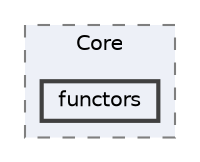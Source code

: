 digraph "external/taskflow/3rd-party/eigen-3.3.7/Eigen/src/Core/functors"
{
 // LATEX_PDF_SIZE
  bgcolor="transparent";
  edge [fontname=Helvetica,fontsize=10,labelfontname=Helvetica,labelfontsize=10];
  node [fontname=Helvetica,fontsize=10,shape=box,height=0.2,width=0.4];
  compound=true
  subgraph clusterdir_548d543c599152d8245696a251d51e6d {
    graph [ bgcolor="#edf0f7", pencolor="grey50", label="Core", fontname=Helvetica,fontsize=10 style="filled,dashed", URL="dir_548d543c599152d8245696a251d51e6d.html",tooltip=""]
  dir_2951726b694fde37dc7c9cc58b2a704c [label="functors", fillcolor="#edf0f7", color="grey25", style="filled,bold", URL="dir_2951726b694fde37dc7c9cc58b2a704c.html",tooltip=""];
  }
}
